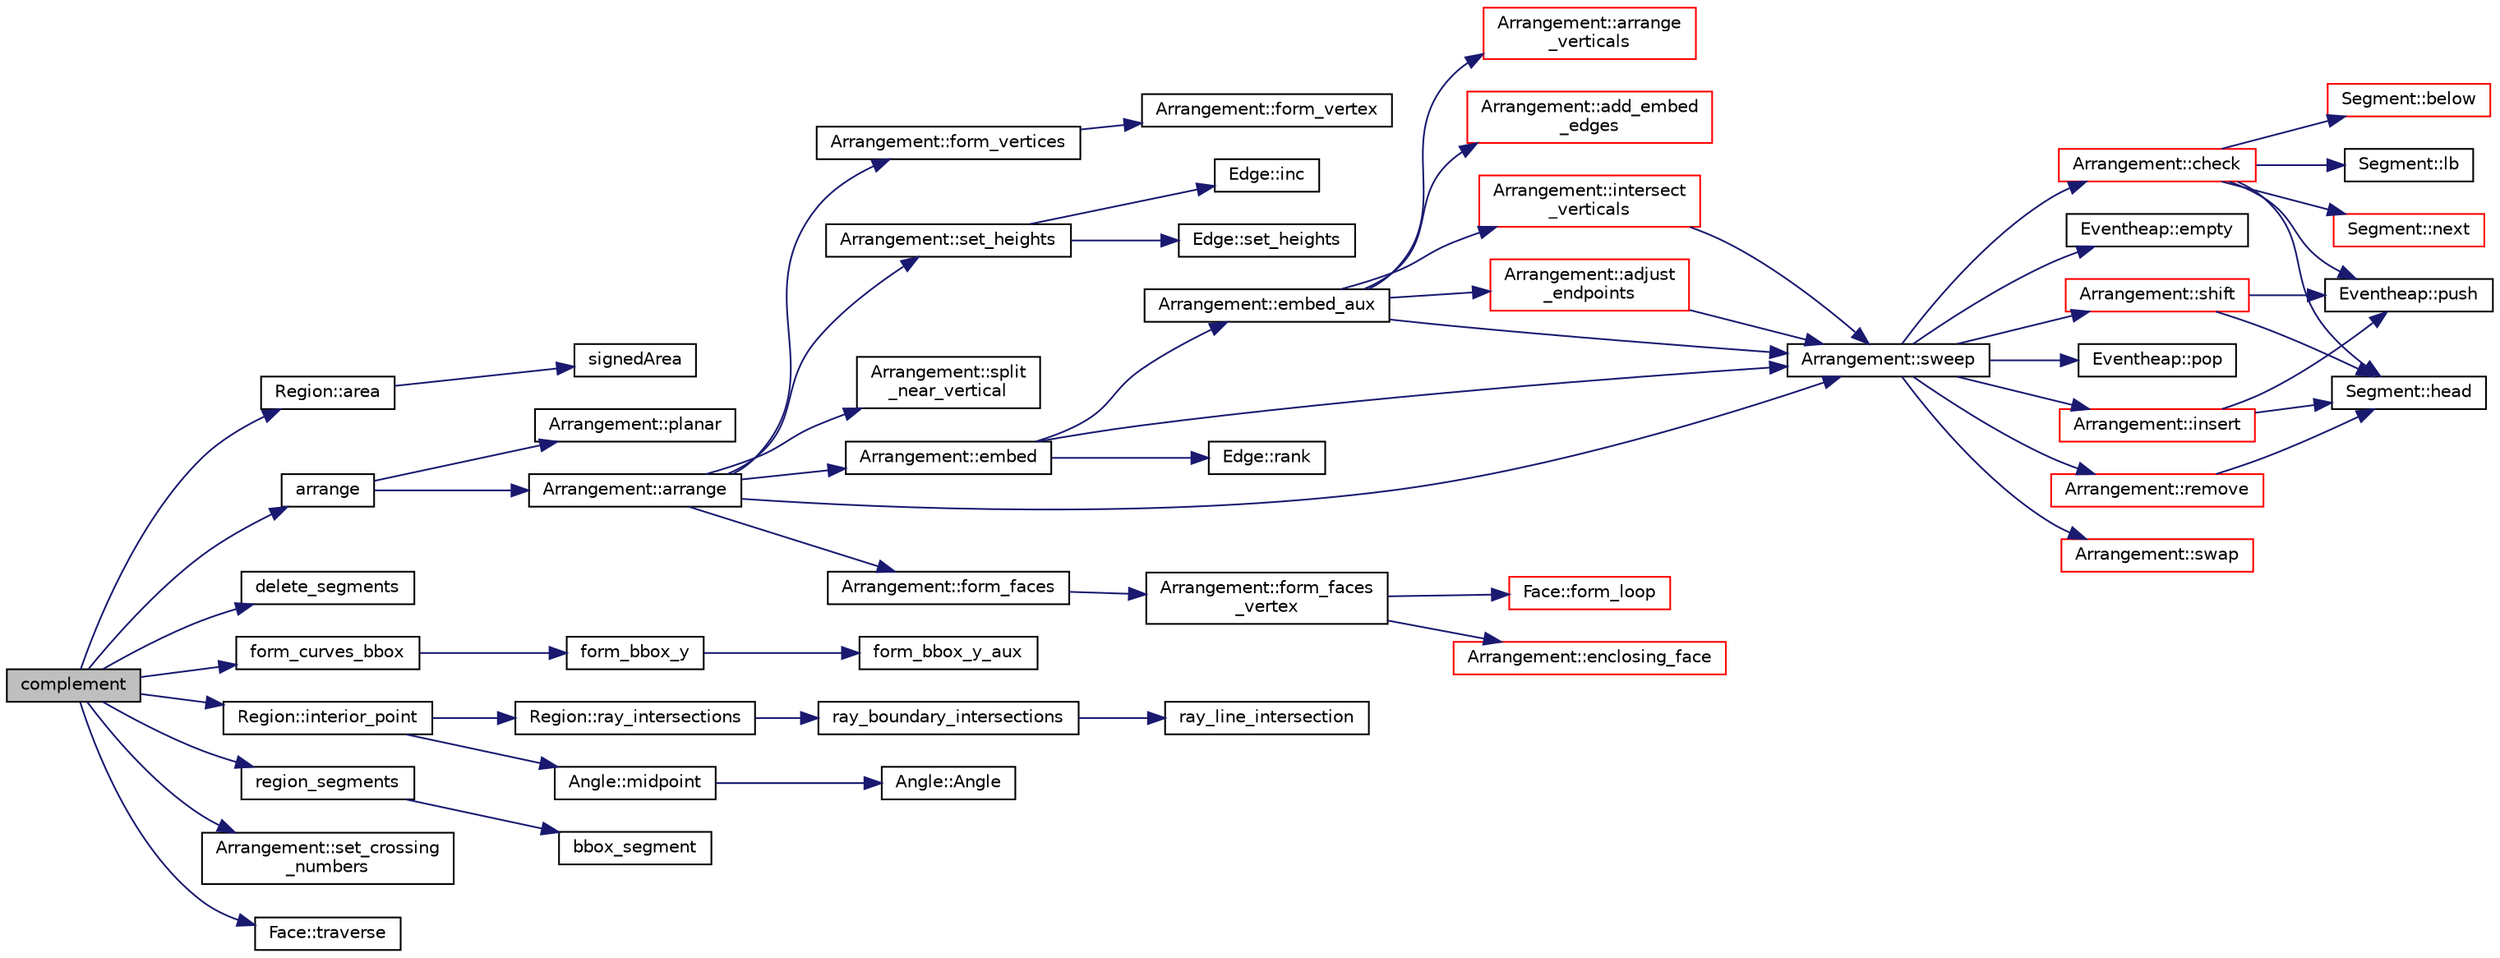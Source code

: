 digraph "complement"
{
 // LATEX_PDF_SIZE
  edge [fontname="Helvetica",fontsize="10",labelfontname="Helvetica",labelfontsize="10"];
  node [fontname="Helvetica",fontsize="10",shape=record];
  rankdir="LR";
  Node1 [label="complement",height=0.2,width=0.4,color="black", fillcolor="grey75", style="filled", fontcolor="black",tooltip=" "];
  Node1 -> Node2 [color="midnightblue",fontsize="10",style="solid",fontname="Helvetica"];
  Node2 [label="Region::area",height=0.2,width=0.4,color="black", fillcolor="white", style="filled",URL="$df/d6c/class_region.html#ab694b0cf7e7ce0eb31b2d8b93201b6b9",tooltip=" "];
  Node2 -> Node3 [color="midnightblue",fontsize="10",style="solid",fontname="Helvetica"];
  Node3 [label="signedArea",height=0.2,width=0.4,color="black", fillcolor="white", style="filled",URL="$d5/d00/point_8_c.html#ac3461a08db55ea6d28a406f79a317cbd",tooltip=" "];
  Node1 -> Node4 [color="midnightblue",fontsize="10",style="solid",fontname="Helvetica"];
  Node4 [label="arrange",height=0.2,width=0.4,color="black", fillcolor="white", style="filled",URL="$d0/d11/arrange_8_c.html#a8f0f410db8738d9121c7b0a2629abd5d",tooltip=" "];
  Node4 -> Node5 [color="midnightblue",fontsize="10",style="solid",fontname="Helvetica"];
  Node5 [label="Arrangement::arrange",height=0.2,width=0.4,color="black", fillcolor="white", style="filled",URL="$d8/d46/class_arrangement.html#aa48e67ecbf171616e989d936e221a4e1",tooltip=" "];
  Node5 -> Node6 [color="midnightblue",fontsize="10",style="solid",fontname="Helvetica"];
  Node6 [label="Arrangement::embed",height=0.2,width=0.4,color="black", fillcolor="white", style="filled",URL="$d8/d46/class_arrangement.html#a837e4a1bfbca4ab14ed01a24ce7515c3",tooltip=" "];
  Node6 -> Node7 [color="midnightblue",fontsize="10",style="solid",fontname="Helvetica"];
  Node7 [label="Arrangement::embed_aux",height=0.2,width=0.4,color="black", fillcolor="white", style="filled",URL="$d8/d46/class_arrangement.html#adabfe5ab5610142ae5aea42f1762d67f",tooltip=" "];
  Node7 -> Node8 [color="midnightblue",fontsize="10",style="solid",fontname="Helvetica"];
  Node8 [label="Arrangement::add_embed\l_edges",height=0.2,width=0.4,color="red", fillcolor="white", style="filled",URL="$d8/d46/class_arrangement.html#ad6d6b45e6a1923afb50293545906f3ad",tooltip=" "];
  Node7 -> Node11 [color="midnightblue",fontsize="10",style="solid",fontname="Helvetica"];
  Node11 [label="Arrangement::adjust\l_endpoints",height=0.2,width=0.4,color="red", fillcolor="white", style="filled",URL="$d8/d46/class_arrangement.html#a5944190324a0852d5b7c3cceeaec2ba2",tooltip=" "];
  Node11 -> Node18 [color="midnightblue",fontsize="10",style="solid",fontname="Helvetica"];
  Node18 [label="Arrangement::sweep",height=0.2,width=0.4,color="black", fillcolor="white", style="filled",URL="$d8/d46/class_arrangement.html#ab638b3ef9af934a17614629b863c5de6",tooltip=" "];
  Node18 -> Node19 [color="midnightblue",fontsize="10",style="solid",fontname="Helvetica"];
  Node19 [label="Arrangement::check",height=0.2,width=0.4,color="red", fillcolor="white", style="filled",URL="$d8/d46/class_arrangement.html#afe852d883f2bbb9ab505f5c97364b796",tooltip=" "];
  Node19 -> Node20 [color="midnightblue",fontsize="10",style="solid",fontname="Helvetica"];
  Node20 [label="Segment::below",height=0.2,width=0.4,color="red", fillcolor="white", style="filled",URL="$dd/dd2/class_segment.html#adc44386683766560ee602eb36ed109a8",tooltip=" "];
  Node19 -> Node38 [color="midnightblue",fontsize="10",style="solid",fontname="Helvetica"];
  Node38 [label="Segment::head",height=0.2,width=0.4,color="black", fillcolor="white", style="filled",URL="$dd/dd2/class_segment.html#a0e17bae2b8a9ce347fc0f39dbd485ab0",tooltip=" "];
  Node19 -> Node33 [color="midnightblue",fontsize="10",style="solid",fontname="Helvetica"];
  Node33 [label="Segment::lb",height=0.2,width=0.4,color="black", fillcolor="white", style="filled",URL="$dd/dd2/class_segment.html#afab334407697698cf4bf65e8cadac7d2",tooltip=" "];
  Node19 -> Node39 [color="midnightblue",fontsize="10",style="solid",fontname="Helvetica"];
  Node39 [label="Segment::next",height=0.2,width=0.4,color="red", fillcolor="white", style="filled",URL="$dd/dd2/class_segment.html#a29dcbe0ff86b53a4c3e3576afb2de859",tooltip=" "];
  Node19 -> Node40 [color="midnightblue",fontsize="10",style="solid",fontname="Helvetica"];
  Node40 [label="Eventheap::push",height=0.2,width=0.4,color="black", fillcolor="white", style="filled",URL="$d3/d46/class_eventheap.html#ae1dcfb260def65a6a94ee57b8a00dfc4",tooltip=" "];
  Node18 -> Node42 [color="midnightblue",fontsize="10",style="solid",fontname="Helvetica"];
  Node42 [label="Eventheap::empty",height=0.2,width=0.4,color="black", fillcolor="white", style="filled",URL="$d3/d46/class_eventheap.html#a0660d8897cc9bcafb4be7e38517f2fd2",tooltip=" "];
  Node18 -> Node43 [color="midnightblue",fontsize="10",style="solid",fontname="Helvetica"];
  Node43 [label="Arrangement::insert",height=0.2,width=0.4,color="red", fillcolor="white", style="filled",URL="$d8/d46/class_arrangement.html#a6eaa13429e8ca373f9fb9ff2151999c7",tooltip=" "];
  Node43 -> Node38 [color="midnightblue",fontsize="10",style="solid",fontname="Helvetica"];
  Node43 -> Node40 [color="midnightblue",fontsize="10",style="solid",fontname="Helvetica"];
  Node18 -> Node51 [color="midnightblue",fontsize="10",style="solid",fontname="Helvetica"];
  Node51 [label="Eventheap::pop",height=0.2,width=0.4,color="black", fillcolor="white", style="filled",URL="$d3/d46/class_eventheap.html#a31b20ba879a0f9efcece8c461105570c",tooltip=" "];
  Node18 -> Node52 [color="midnightblue",fontsize="10",style="solid",fontname="Helvetica"];
  Node52 [label="Arrangement::remove",height=0.2,width=0.4,color="red", fillcolor="white", style="filled",URL="$d8/d46/class_arrangement.html#afe18de5bb9ce6b319a08b2ceda7f8f5e",tooltip=" "];
  Node52 -> Node38 [color="midnightblue",fontsize="10",style="solid",fontname="Helvetica"];
  Node18 -> Node54 [color="midnightblue",fontsize="10",style="solid",fontname="Helvetica"];
  Node54 [label="Arrangement::shift",height=0.2,width=0.4,color="red", fillcolor="white", style="filled",URL="$d8/d46/class_arrangement.html#a5870bd69b339632999ba522164f418a9",tooltip=" "];
  Node54 -> Node38 [color="midnightblue",fontsize="10",style="solid",fontname="Helvetica"];
  Node54 -> Node40 [color="midnightblue",fontsize="10",style="solid",fontname="Helvetica"];
  Node18 -> Node56 [color="midnightblue",fontsize="10",style="solid",fontname="Helvetica"];
  Node56 [label="Arrangement::swap",height=0.2,width=0.4,color="red", fillcolor="white", style="filled",URL="$d8/d46/class_arrangement.html#ad38658bf36d52ebb24274430bdbd7161",tooltip=" "];
  Node7 -> Node58 [color="midnightblue",fontsize="10",style="solid",fontname="Helvetica"];
  Node58 [label="Arrangement::arrange\l_verticals",height=0.2,width=0.4,color="red", fillcolor="white", style="filled",URL="$d8/d46/class_arrangement.html#a6197c819fb8b9b5088235d5dfcb7cfa3",tooltip=" "];
  Node7 -> Node60 [color="midnightblue",fontsize="10",style="solid",fontname="Helvetica"];
  Node60 [label="Arrangement::intersect\l_verticals",height=0.2,width=0.4,color="red", fillcolor="white", style="filled",URL="$d8/d46/class_arrangement.html#a7423764df3f71f0daf567a6b9eb68567",tooltip=" "];
  Node60 -> Node18 [color="midnightblue",fontsize="10",style="solid",fontname="Helvetica"];
  Node7 -> Node18 [color="midnightblue",fontsize="10",style="solid",fontname="Helvetica"];
  Node6 -> Node10 [color="midnightblue",fontsize="10",style="solid",fontname="Helvetica"];
  Node10 [label="Edge::rank",height=0.2,width=0.4,color="black", fillcolor="white", style="filled",URL="$d7/d77/class_edge.html#acf04af6a05d5d75e9c811fdf65c637cb",tooltip=" "];
  Node6 -> Node18 [color="midnightblue",fontsize="10",style="solid",fontname="Helvetica"];
  Node5 -> Node64 [color="midnightblue",fontsize="10",style="solid",fontname="Helvetica"];
  Node64 [label="Arrangement::form_faces",height=0.2,width=0.4,color="black", fillcolor="white", style="filled",URL="$d8/d46/class_arrangement.html#a4a4e0faf951ffd402c51b37ee383c0f2",tooltip=" "];
  Node64 -> Node65 [color="midnightblue",fontsize="10",style="solid",fontname="Helvetica"];
  Node65 [label="Arrangement::form_faces\l_vertex",height=0.2,width=0.4,color="black", fillcolor="white", style="filled",URL="$d8/d46/class_arrangement.html#a7cdd5c55ae34d0f0c4cec7962629c4d6",tooltip=" "];
  Node65 -> Node66 [color="midnightblue",fontsize="10",style="solid",fontname="Helvetica"];
  Node66 [label="Arrangement::enclosing_face",height=0.2,width=0.4,color="red", fillcolor="white", style="filled",URL="$d8/d46/class_arrangement.html#ac592f329c92178494b2c1c5e82ca29d6",tooltip=" "];
  Node65 -> Node68 [color="midnightblue",fontsize="10",style="solid",fontname="Helvetica"];
  Node68 [label="Face::form_loop",height=0.2,width=0.4,color="red", fillcolor="white", style="filled",URL="$d5/d2a/class_face.html#ab4e177f937ed9b7c5c355ae73ad7ff89",tooltip=" "];
  Node5 -> Node71 [color="midnightblue",fontsize="10",style="solid",fontname="Helvetica"];
  Node71 [label="Arrangement::form_vertices",height=0.2,width=0.4,color="black", fillcolor="white", style="filled",URL="$d8/d46/class_arrangement.html#a7e203ff49daed9d0cbb8a8c3f4a5e4d7",tooltip=" "];
  Node71 -> Node72 [color="midnightblue",fontsize="10",style="solid",fontname="Helvetica"];
  Node72 [label="Arrangement::form_vertex",height=0.2,width=0.4,color="black", fillcolor="white", style="filled",URL="$d8/d46/class_arrangement.html#a09cd5388fa460a3956095e86a22403f8",tooltip=" "];
  Node5 -> Node73 [color="midnightblue",fontsize="10",style="solid",fontname="Helvetica"];
  Node73 [label="Arrangement::set_heights",height=0.2,width=0.4,color="black", fillcolor="white", style="filled",URL="$d8/d46/class_arrangement.html#a30f38146a5c6d702e2fa799c877c5b9b",tooltip=" "];
  Node73 -> Node74 [color="midnightblue",fontsize="10",style="solid",fontname="Helvetica"];
  Node74 [label="Edge::inc",height=0.2,width=0.4,color="black", fillcolor="white", style="filled",URL="$d7/d77/class_edge.html#ab85c073eb1fdcb27672987081d163e9e",tooltip=" "];
  Node73 -> Node75 [color="midnightblue",fontsize="10",style="solid",fontname="Helvetica"];
  Node75 [label="Edge::set_heights",height=0.2,width=0.4,color="black", fillcolor="white", style="filled",URL="$d7/d77/class_edge.html#af9d04787786cc5329d3c3847941def39",tooltip=" "];
  Node5 -> Node76 [color="midnightblue",fontsize="10",style="solid",fontname="Helvetica"];
  Node76 [label="Arrangement::split\l_near_vertical",height=0.2,width=0.4,color="black", fillcolor="white", style="filled",URL="$d8/d46/class_arrangement.html#a406f7d20fee3b3b5c4763ba373de575a",tooltip=" "];
  Node5 -> Node18 [color="midnightblue",fontsize="10",style="solid",fontname="Helvetica"];
  Node4 -> Node77 [color="midnightblue",fontsize="10",style="solid",fontname="Helvetica"];
  Node77 [label="Arrangement::planar",height=0.2,width=0.4,color="black", fillcolor="white", style="filled",URL="$d8/d46/class_arrangement.html#af28f7ac0fe77372bc47af2ca03fe3e2a",tooltip=" "];
  Node1 -> Node78 [color="midnightblue",fontsize="10",style="solid",fontname="Helvetica"];
  Node78 [label="delete_segments",height=0.2,width=0.4,color="black", fillcolor="white", style="filled",URL="$d0/d11/arrange_8_c.html#ad281dbb75f898810d2d7ab25fbabbe98",tooltip=" "];
  Node1 -> Node79 [color="midnightblue",fontsize="10",style="solid",fontname="Helvetica"];
  Node79 [label="form_curves_bbox",height=0.2,width=0.4,color="black", fillcolor="white", style="filled",URL="$d6/d39/cs_8_c.html#a482936b55574b568da61cb5eada15921",tooltip=" "];
  Node79 -> Node80 [color="midnightblue",fontsize="10",style="solid",fontname="Helvetica"];
  Node80 [label="form_bbox_y",height=0.2,width=0.4,color="black", fillcolor="white", style="filled",URL="$d6/d39/cs_8_c.html#aa7cd0a64787cd04f01dee36ddd743cbd",tooltip=" "];
  Node80 -> Node81 [color="midnightblue",fontsize="10",style="solid",fontname="Helvetica"];
  Node81 [label="form_bbox_y_aux",height=0.2,width=0.4,color="black", fillcolor="white", style="filled",URL="$d6/d39/cs_8_c.html#a3c6609782ba59227978ea33a40d4ab2f",tooltip=" "];
  Node1 -> Node82 [color="midnightblue",fontsize="10",style="solid",fontname="Helvetica"];
  Node82 [label="Region::interior_point",height=0.2,width=0.4,color="black", fillcolor="white", style="filled",URL="$df/d6c/class_region.html#adefc4eeb2fc71edce16765fadb188f54",tooltip=" "];
  Node82 -> Node83 [color="midnightblue",fontsize="10",style="solid",fontname="Helvetica"];
  Node83 [label="Angle::midpoint",height=0.2,width=0.4,color="black", fillcolor="white", style="filled",URL="$d2/d39/class_angle.html#ae629906afe7b1653d224d953c857495a",tooltip=" "];
  Node83 -> Node84 [color="midnightblue",fontsize="10",style="solid",fontname="Helvetica"];
  Node84 [label="Angle::Angle",height=0.2,width=0.4,color="black", fillcolor="white", style="filled",URL="$d2/d39/class_angle.html#aca3c6e1519b40835d31736430ca082a9",tooltip=" "];
  Node82 -> Node85 [color="midnightblue",fontsize="10",style="solid",fontname="Helvetica"];
  Node85 [label="Region::ray_intersections",height=0.2,width=0.4,color="black", fillcolor="white", style="filled",URL="$df/d6c/class_region.html#a651358fb7bf2d65c3e6b185e5bfbb4b8",tooltip=" "];
  Node85 -> Node86 [color="midnightblue",fontsize="10",style="solid",fontname="Helvetica"];
  Node86 [label="ray_boundary_intersections",height=0.2,width=0.4,color="black", fillcolor="white", style="filled",URL="$d1/d25/region_8_c.html#a1194f4cdf0df8ec67b82a1012877842e",tooltip=" "];
  Node86 -> Node87 [color="midnightblue",fontsize="10",style="solid",fontname="Helvetica"];
  Node87 [label="ray_line_intersection",height=0.2,width=0.4,color="black", fillcolor="white", style="filled",URL="$d1/d25/region_8_c.html#a11a537f16776531c70aadc485a3ba2c7",tooltip=" "];
  Node1 -> Node88 [color="midnightblue",fontsize="10",style="solid",fontname="Helvetica"];
  Node88 [label="region_segments",height=0.2,width=0.4,color="black", fillcolor="white", style="filled",URL="$d7/d5f/system_8_c.html#a660c3a3ae325298d0792a433ab9c9683",tooltip=" "];
  Node88 -> Node89 [color="midnightblue",fontsize="10",style="solid",fontname="Helvetica"];
  Node89 [label="bbox_segment",height=0.2,width=0.4,color="black", fillcolor="white", style="filled",URL="$d7/d5f/system_8_c.html#a82cbf5939ab5e9004e60e80823669680",tooltip=" "];
  Node1 -> Node90 [color="midnightblue",fontsize="10",style="solid",fontname="Helvetica"];
  Node90 [label="Arrangement::set_crossing\l_numbers",height=0.2,width=0.4,color="black", fillcolor="white", style="filled",URL="$d8/d46/class_arrangement.html#ac8aba3d8b28ba91cc00caaceac51d010",tooltip=" "];
  Node1 -> Node91 [color="midnightblue",fontsize="10",style="solid",fontname="Helvetica"];
  Node91 [label="Face::traverse",height=0.2,width=0.4,color="black", fillcolor="white", style="filled",URL="$d5/d2a/class_face.html#a3827ab35011657d59b73d5c1603dbe27",tooltip=" "];
}
